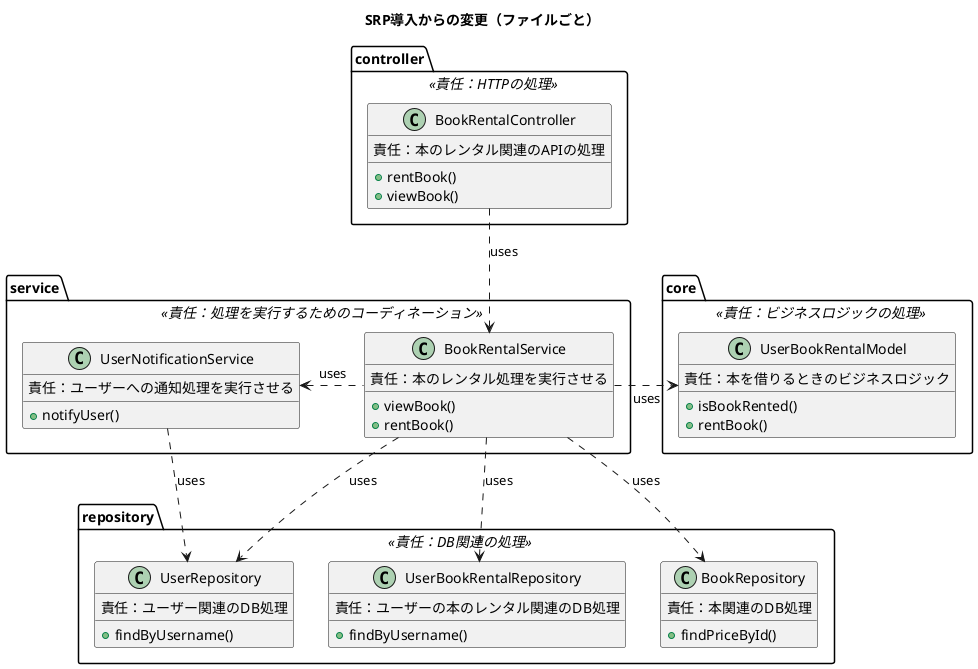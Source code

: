 @startuml
title SRP導入からの変更（ファイルごと）

package controller <<責任：HTTPの処理>> {
    class BookRentalController {
        責任：本のレンタル関連のAPIの処理
        + rentBook()
        + viewBook()
    }
}

package service <<責任：処理を実行するためのコーディネーション>> {
    class BookRentalService {
    責任：本のレンタル処理を実行させる
    + viewBook()
    + rentBook()
    }

    class UserNotificationService {
    責任：ユーザーへの通知処理を実行させる
    + notifyUser()
    }
}

package repository <<責任：DB関連の処理>> {
    class BookRepository {
    責任：本関連のDB処理
    + findPriceById()
    }

    class UserBookRentalRepository {
    責任：ユーザーの本のレンタル関連のDB処理
    + findByUsername()
    }

    class UserRepository {
    責任：ユーザー関連のDB処理
    + findByUsername()
    }
}

package core <<責任：ビジネスロジックの処理>> {
    class UserBookRentalModel {
    責任：本を借りるときのビジネスロジック
    + isBookRented()
    + rentBook()
    }
}

BookRentalController ..> BookRentalService: uses
BookRentalService ..> BookRepository: uses
BookRentalService ..> UserRepository: uses
BookRentalService ..> UserBookRentalRepository: uses
UserNotificationService ..> UserRepository: uses
UserNotificationService <. BookRentalService: uses
BookRentalService .> UserBookRentalModel: uses

@enduml
